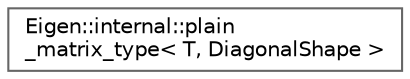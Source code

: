 digraph "Graphical Class Hierarchy"
{
 // LATEX_PDF_SIZE
  bgcolor="transparent";
  edge [fontname=Helvetica,fontsize=10,labelfontname=Helvetica,labelfontsize=10];
  node [fontname=Helvetica,fontsize=10,shape=box,height=0.2,width=0.4];
  rankdir="LR";
  Node0 [id="Node000000",label="Eigen::internal::plain\l_matrix_type\< T, DiagonalShape \>",height=0.2,width=0.4,color="grey40", fillcolor="white", style="filled",URL="$structEigen_1_1internal_1_1plain__matrix__type_3_01T_00_01DiagonalShape_01_4.html",tooltip=" "];
}
